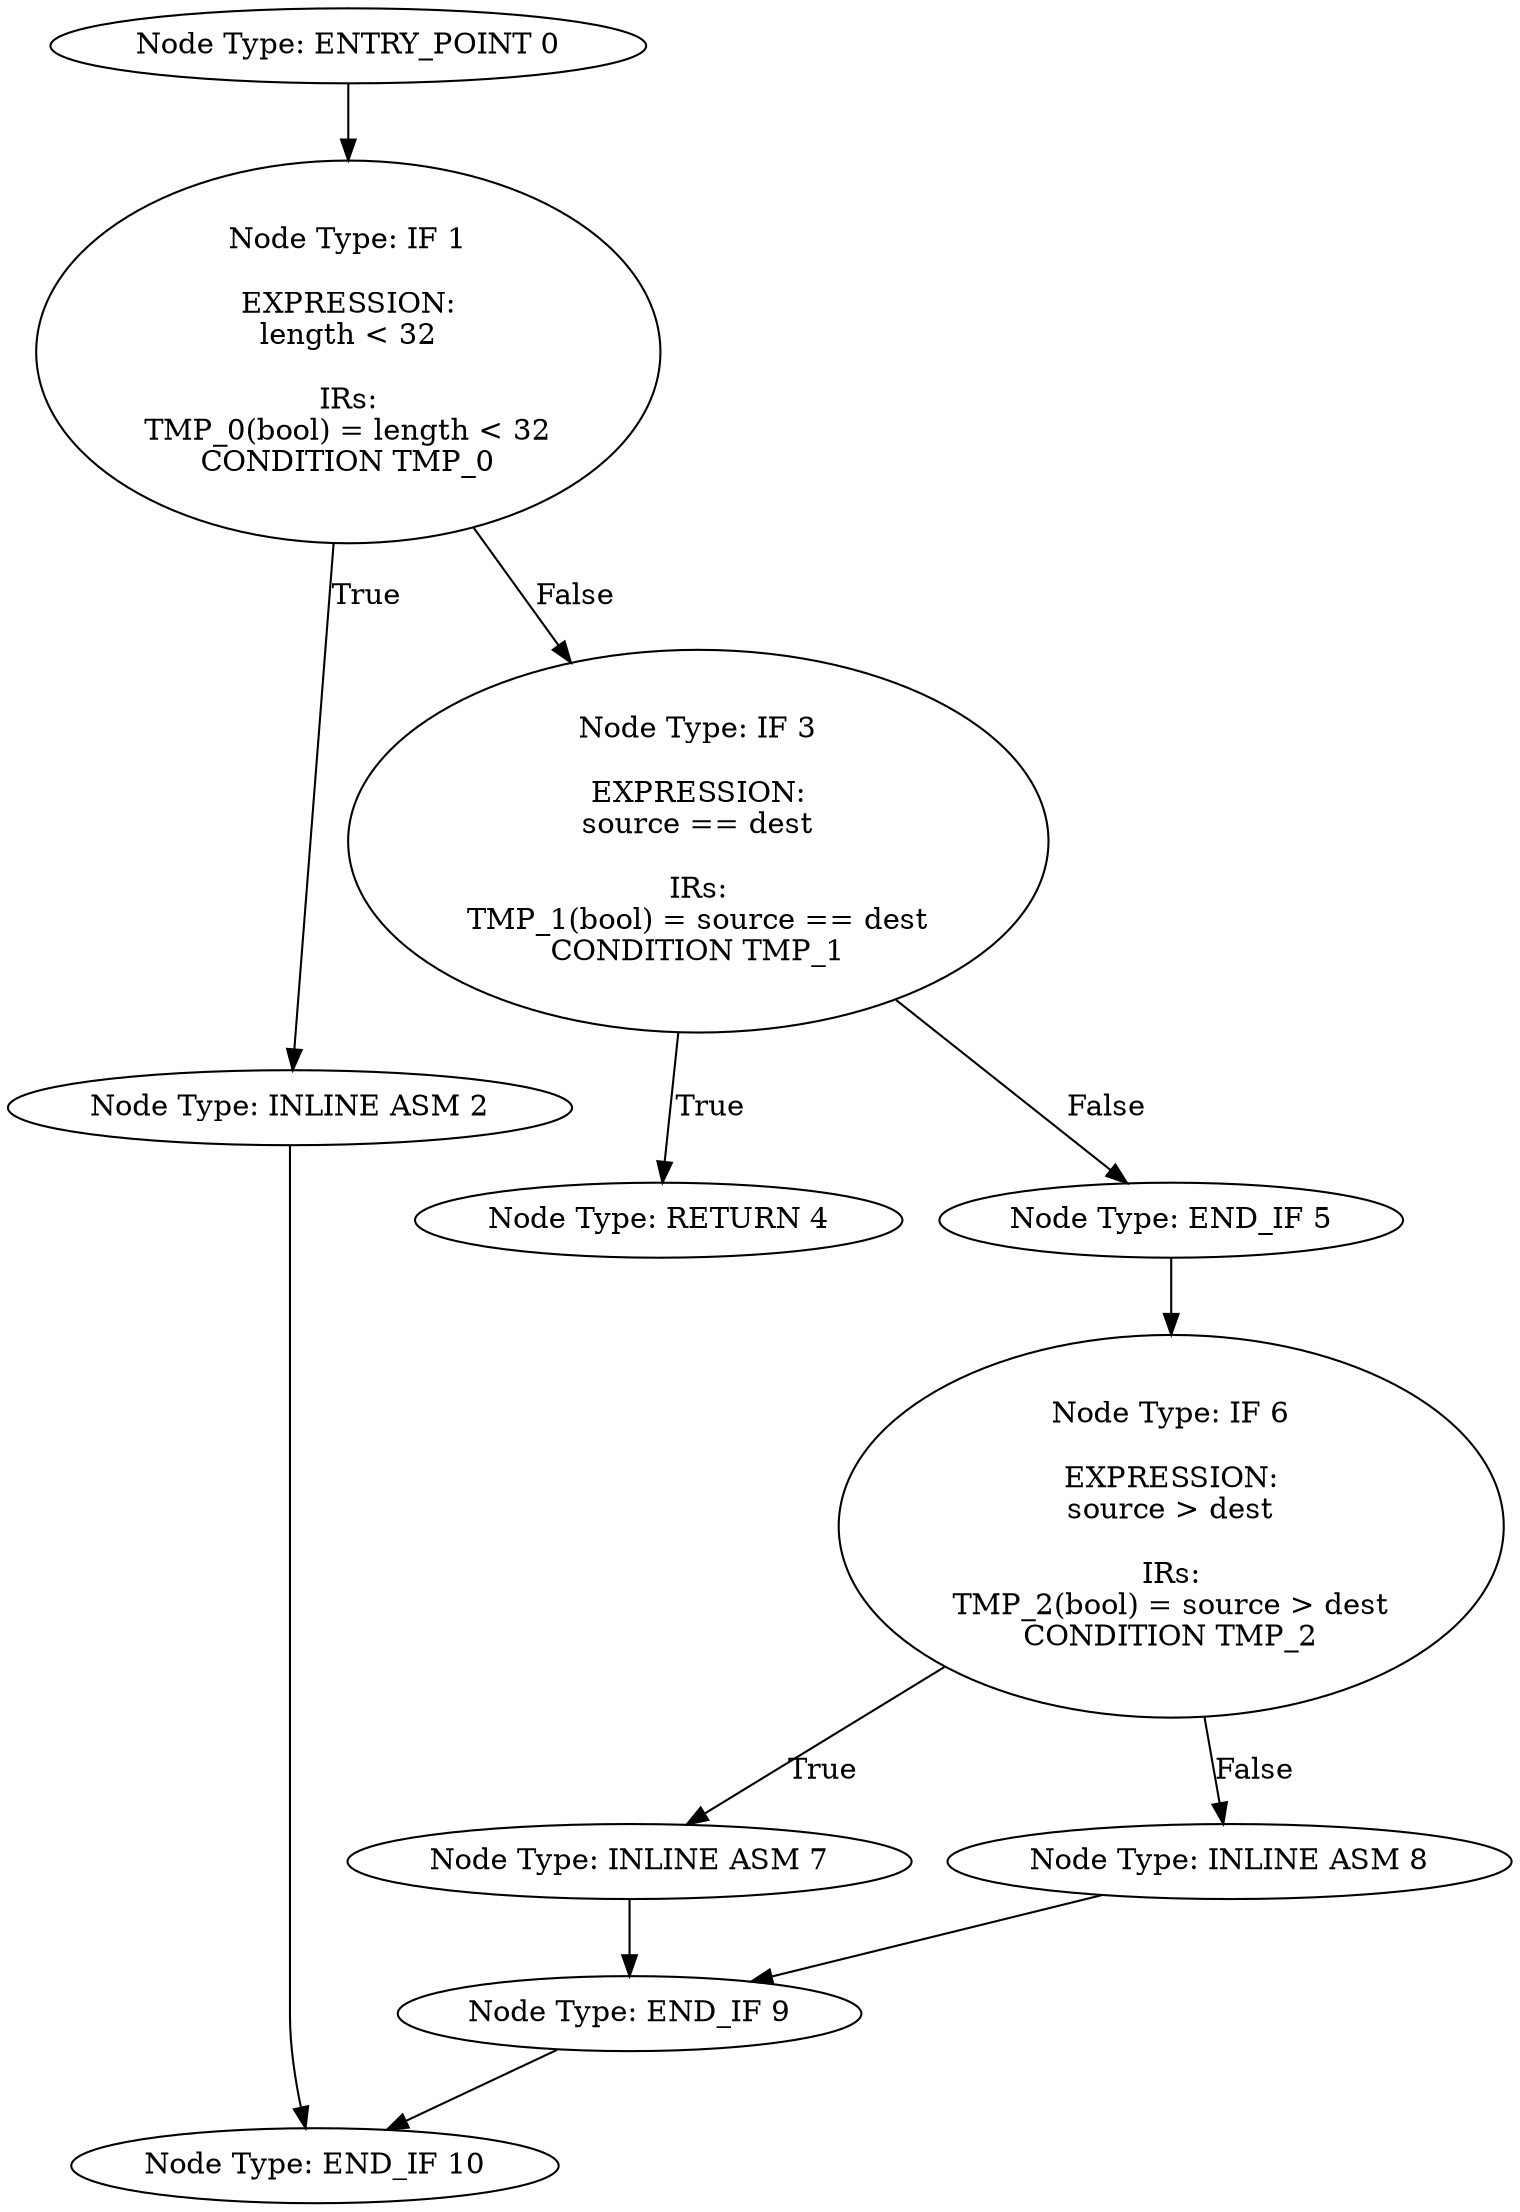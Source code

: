 digraph{
0[label="Node Type: ENTRY_POINT 0
"];
0->1;
1[label="Node Type: IF 1

EXPRESSION:
length < 32

IRs:
TMP_0(bool) = length < 32
CONDITION TMP_0"];
1->2[label="True"];
1->3[label="False"];
2[label="Node Type: INLINE ASM 2
"];
2->10;
3[label="Node Type: IF 3

EXPRESSION:
source == dest

IRs:
TMP_1(bool) = source == dest
CONDITION TMP_1"];
3->4[label="True"];
3->5[label="False"];
4[label="Node Type: RETURN 4
"];
5[label="Node Type: END_IF 5
"];
5->6;
6[label="Node Type: IF 6

EXPRESSION:
source > dest

IRs:
TMP_2(bool) = source > dest
CONDITION TMP_2"];
6->7[label="True"];
6->8[label="False"];
7[label="Node Type: INLINE ASM 7
"];
7->9;
8[label="Node Type: INLINE ASM 8
"];
8->9;
9[label="Node Type: END_IF 9
"];
9->10;
10[label="Node Type: END_IF 10
"];
}
